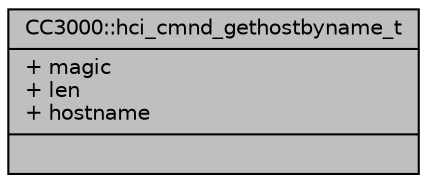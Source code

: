 digraph "CC3000::hci_cmnd_gethostbyname_t"
{
  edge [fontname="Helvetica",fontsize="10",labelfontname="Helvetica",labelfontsize="10"];
  node [fontname="Helvetica",fontsize="10",shape=record];
  Node1 [label="{CC3000::hci_cmnd_gethostbyname_t\n|+ magic\l+ len\l+ hostname\l|}",height=0.2,width=0.4,color="black", fillcolor="grey75", style="filled", fontcolor="black"];
}
